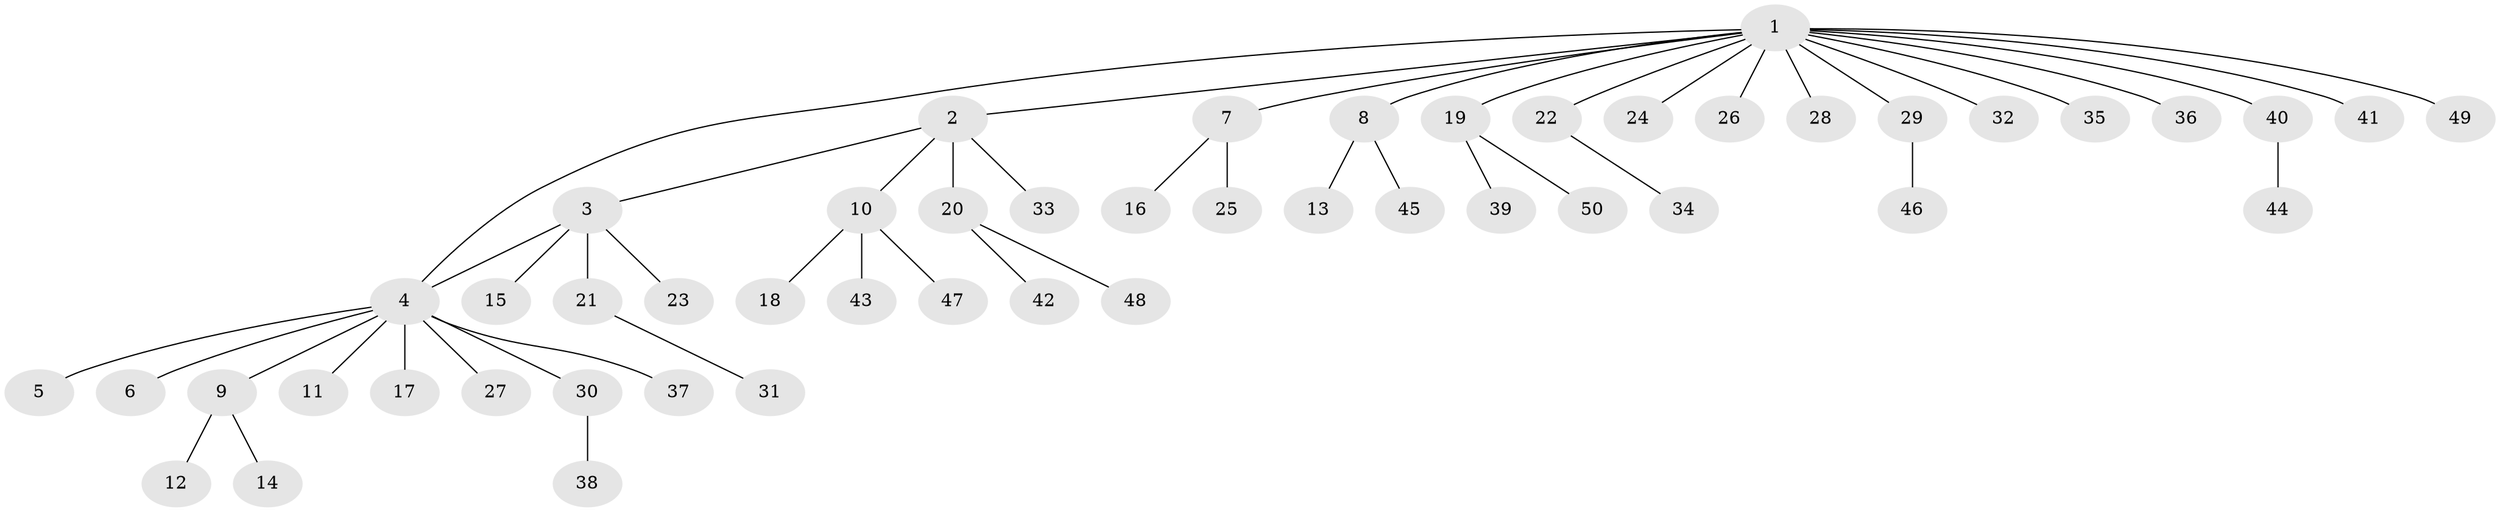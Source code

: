 // Generated by graph-tools (version 1.1) at 2025/01/03/09/25 03:01:46]
// undirected, 50 vertices, 50 edges
graph export_dot {
graph [start="1"]
  node [color=gray90,style=filled];
  1;
  2;
  3;
  4;
  5;
  6;
  7;
  8;
  9;
  10;
  11;
  12;
  13;
  14;
  15;
  16;
  17;
  18;
  19;
  20;
  21;
  22;
  23;
  24;
  25;
  26;
  27;
  28;
  29;
  30;
  31;
  32;
  33;
  34;
  35;
  36;
  37;
  38;
  39;
  40;
  41;
  42;
  43;
  44;
  45;
  46;
  47;
  48;
  49;
  50;
  1 -- 2;
  1 -- 4;
  1 -- 7;
  1 -- 8;
  1 -- 19;
  1 -- 22;
  1 -- 24;
  1 -- 26;
  1 -- 28;
  1 -- 29;
  1 -- 32;
  1 -- 35;
  1 -- 36;
  1 -- 40;
  1 -- 41;
  1 -- 49;
  2 -- 3;
  2 -- 10;
  2 -- 20;
  2 -- 33;
  3 -- 4;
  3 -- 15;
  3 -- 21;
  3 -- 23;
  4 -- 5;
  4 -- 6;
  4 -- 9;
  4 -- 11;
  4 -- 17;
  4 -- 27;
  4 -- 30;
  4 -- 37;
  7 -- 16;
  7 -- 25;
  8 -- 13;
  8 -- 45;
  9 -- 12;
  9 -- 14;
  10 -- 18;
  10 -- 43;
  10 -- 47;
  19 -- 39;
  19 -- 50;
  20 -- 42;
  20 -- 48;
  21 -- 31;
  22 -- 34;
  29 -- 46;
  30 -- 38;
  40 -- 44;
}
